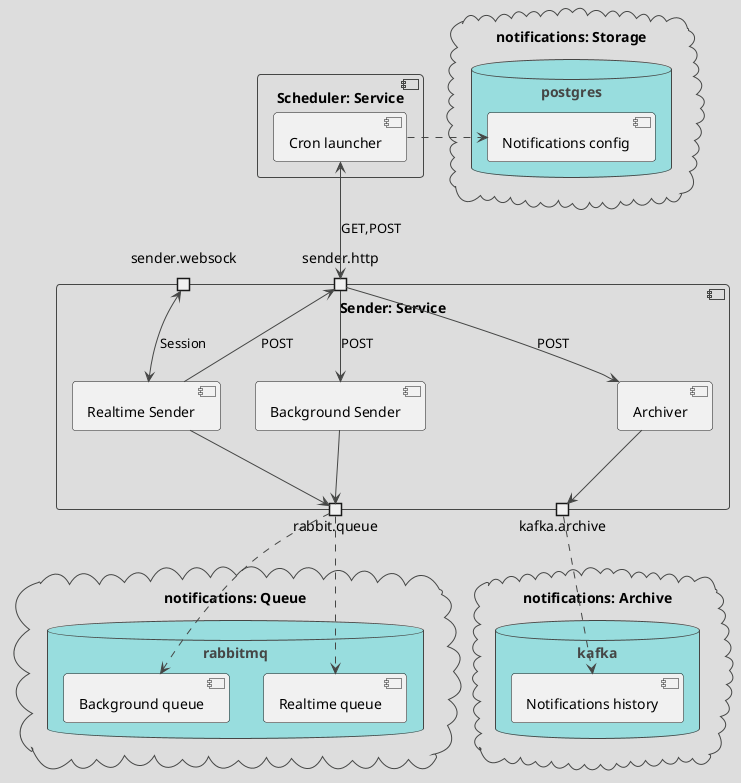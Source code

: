 @startuml "Notifications sender module"
!theme toy
'''Часть сервиса уведомлений, отвечающая за создание и администрирование нотификаций'''


'''Хранилища и внешние сервисы'''
cloud "notifications: Storage" {
    database "postgres" {
        [Notifications config]

    }
}

cloud "notifications: Queue" {
    database "rabbitmq" {
        [Realtime queue]
        [Background queue]
    }
}

cloud "notifications: Archive" {
    database "kafka" {
        [Notifications history]
    }
}


'''Компоненты бизнес-логики'''
component "Scheduler: Service" {
    'Компоненты службы'
    [Cron launcher]
}

component "Sender: Service" {
    'Внешние интерфейсы службы'
    portin sender.websock
    portin sender.http

    portout rabbit.queue
    portout kafka.archive

    'Компоненты службы'
    [Realtime Sender]
    [Background Sender]
    [Archiver]

    'Внутренние каналы службы'

    'Обслуживание внешних интерфейсы'
    sender.http --> [Background Sender]: POST
    sender.http --> [Archiver]: POST
    sender.http <-- [Realtime Sender]: POST

    sender.websock <--> [Realtime Sender]: Session

    [Archiver] --> kafka.archive
    [Realtime Sender] --> rabbit.queue
    [Background Sender] --> rabbit.queue
}


'''Обслуживание внешних и облачных сервисов'''
[Cron launcher] .> [Notifications config]
[Cron launcher] <--> sender.http: GET,POST

kafka.archive ..>  [Notifications history]
rabbit.queue ..> [Background queue]
rabbit.queue ..> [Realtime queue]

@enduml
